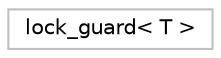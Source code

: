 digraph "Graphical Class Hierarchy"
{
 // LATEX_PDF_SIZE
  edge [fontname="Helvetica",fontsize="10",labelfontname="Helvetica",labelfontsize="10"];
  node [fontname="Helvetica",fontsize="10",shape=record];
  rankdir="LR";
  Node0 [label="lock_guard\< T \>",height=0.2,width=0.4,color="grey75", fillcolor="white", style="filled",tooltip="STL class."];
}
